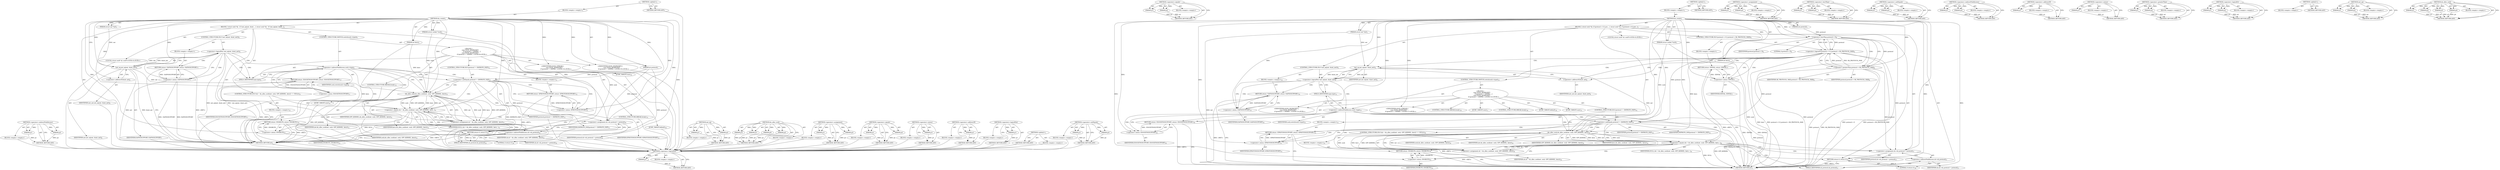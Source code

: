 digraph "dn_alloc_sock" {
vulnerable_109 [label=<(METHOD,&lt;operator&gt;.indirectFieldAccess)>];
vulnerable_110 [label=<(PARAM,p1)>];
vulnerable_111 [label=<(PARAM,p2)>];
vulnerable_112 [label=<(BLOCK,&lt;empty&gt;,&lt;empty&gt;)>];
vulnerable_113 [label=<(METHOD_RETURN,ANY)>];
vulnerable_6 [label=<(METHOD,&lt;global&gt;)<SUB>1</SUB>>];
vulnerable_7 [label=<(BLOCK,&lt;empty&gt;,&lt;empty&gt;)<SUB>1</SUB>>];
vulnerable_8 [label=<(METHOD,dn_create)<SUB>1</SUB>>];
vulnerable_9 [label=<(PARAM,struct net *net)<SUB>1</SUB>>];
vulnerable_10 [label=<(PARAM,struct socket *sock)<SUB>1</SUB>>];
vulnerable_11 [label=<(PARAM,int protocol)<SUB>1</SUB>>];
vulnerable_12 [label=<(PARAM,int kern)<SUB>2</SUB>>];
vulnerable_13 [label=<(BLOCK,{
 	struct sock *sk;
 
 	if (!net_eq(net, &amp;init...,{
 	struct sock *sk;
 
 	if (!net_eq(net, &amp;init...)<SUB>3</SUB>>];
vulnerable_14 [label="<(LOCAL,struct sock* sk: sock*)<SUB>4</SUB>>"];
vulnerable_15 [label=<(CONTROL_STRUCTURE,IF,if (!net_eq(net, &amp;init_net)))<SUB>6</SUB>>];
vulnerable_16 [label=<(&lt;operator&gt;.logicalNot,!net_eq(net, &amp;init_net))<SUB>6</SUB>>];
vulnerable_17 [label=<(net_eq,net_eq(net, &amp;init_net))<SUB>6</SUB>>];
vulnerable_18 [label=<(IDENTIFIER,net,net_eq(net, &amp;init_net))<SUB>6</SUB>>];
vulnerable_19 [label=<(&lt;operator&gt;.addressOf,&amp;init_net)<SUB>6</SUB>>];
vulnerable_20 [label=<(IDENTIFIER,init_net,net_eq(net, &amp;init_net))<SUB>6</SUB>>];
vulnerable_21 [label=<(BLOCK,&lt;empty&gt;,&lt;empty&gt;)<SUB>7</SUB>>];
vulnerable_22 [label=<(RETURN,return -EAFNOSUPPORT;,return -EAFNOSUPPORT;)<SUB>7</SUB>>];
vulnerable_23 [label=<(&lt;operator&gt;.minus,-EAFNOSUPPORT)<SUB>7</SUB>>];
vulnerable_24 [label=<(IDENTIFIER,EAFNOSUPPORT,-EAFNOSUPPORT)<SUB>7</SUB>>];
vulnerable_25 [label=<(CONTROL_STRUCTURE,SWITCH,switch(sock-&gt;type))<SUB>9</SUB>>];
vulnerable_26 [label=<(&lt;operator&gt;.indirectFieldAccess,sock-&gt;type)<SUB>9</SUB>>];
vulnerable_27 [label=<(IDENTIFIER,sock,switch(sock-&gt;type))<SUB>9</SUB>>];
vulnerable_28 [label=<(FIELD_IDENTIFIER,type,type)<SUB>9</SUB>>];
vulnerable_29 [label="<(BLOCK,{
	case SOCK_SEQPACKET:
		if (protocol != DNPRO...,{
	case SOCK_SEQPACKET:
		if (protocol != DNPRO...)<SUB>9</SUB>>"];
vulnerable_30 [label=<(JUMP_TARGET,case)<SUB>10</SUB>>];
vulnerable_31 [label="<(IDENTIFIER,SOCK_SEQPACKET,{
	case SOCK_SEQPACKET:
		if (protocol != DNPRO...)<SUB>10</SUB>>"];
vulnerable_32 [label=<(CONTROL_STRUCTURE,IF,if (protocol != DNPROTO_NSP))<SUB>11</SUB>>];
vulnerable_33 [label=<(&lt;operator&gt;.notEquals,protocol != DNPROTO_NSP)<SUB>11</SUB>>];
vulnerable_34 [label=<(IDENTIFIER,protocol,protocol != DNPROTO_NSP)<SUB>11</SUB>>];
vulnerable_35 [label=<(IDENTIFIER,DNPROTO_NSP,protocol != DNPROTO_NSP)<SUB>11</SUB>>];
vulnerable_36 [label=<(BLOCK,&lt;empty&gt;,&lt;empty&gt;)<SUB>12</SUB>>];
vulnerable_37 [label=<(RETURN,return -EPROTONOSUPPORT;,return -EPROTONOSUPPORT;)<SUB>12</SUB>>];
vulnerable_38 [label=<(&lt;operator&gt;.minus,-EPROTONOSUPPORT)<SUB>12</SUB>>];
vulnerable_39 [label=<(IDENTIFIER,EPROTONOSUPPORT,-EPROTONOSUPPORT)<SUB>12</SUB>>];
vulnerable_40 [label=<(CONTROL_STRUCTURE,BREAK,break;)<SUB>13</SUB>>];
vulnerable_41 [label=<(JUMP_TARGET,case)<SUB>14</SUB>>];
vulnerable_42 [label="<(IDENTIFIER,SOCK_STREAM,{
	case SOCK_SEQPACKET:
		if (protocol != DNPRO...)<SUB>14</SUB>>"];
vulnerable_43 [label=<(CONTROL_STRUCTURE,BREAK,break;)<SUB>15</SUB>>];
vulnerable_44 [label=<(JUMP_TARGET,default)<SUB>16</SUB>>];
vulnerable_45 [label=<(RETURN,return -ESOCKTNOSUPPORT;,return -ESOCKTNOSUPPORT;)<SUB>17</SUB>>];
vulnerable_46 [label=<(&lt;operator&gt;.minus,-ESOCKTNOSUPPORT)<SUB>17</SUB>>];
vulnerable_47 [label=<(IDENTIFIER,ESOCKTNOSUPPORT,-ESOCKTNOSUPPORT)<SUB>17</SUB>>];
vulnerable_48 [label=<(CONTROL_STRUCTURE,IF,if ((sk = dn_alloc_sock(net, sock, GFP_KERNEL, kern)) == NULL))<SUB>21</SUB>>];
vulnerable_49 [label=<(&lt;operator&gt;.equals,(sk = dn_alloc_sock(net, sock, GFP_KERNEL, kern...)<SUB>21</SUB>>];
vulnerable_50 [label=<(&lt;operator&gt;.assignment,sk = dn_alloc_sock(net, sock, GFP_KERNEL, kern))<SUB>21</SUB>>];
vulnerable_51 [label=<(IDENTIFIER,sk,sk = dn_alloc_sock(net, sock, GFP_KERNEL, kern))<SUB>21</SUB>>];
vulnerable_52 [label=<(dn_alloc_sock,dn_alloc_sock(net, sock, GFP_KERNEL, kern))<SUB>21</SUB>>];
vulnerable_53 [label=<(IDENTIFIER,net,dn_alloc_sock(net, sock, GFP_KERNEL, kern))<SUB>21</SUB>>];
vulnerable_54 [label=<(IDENTIFIER,sock,dn_alloc_sock(net, sock, GFP_KERNEL, kern))<SUB>21</SUB>>];
vulnerable_55 [label=<(IDENTIFIER,GFP_KERNEL,dn_alloc_sock(net, sock, GFP_KERNEL, kern))<SUB>21</SUB>>];
vulnerable_56 [label=<(IDENTIFIER,kern,dn_alloc_sock(net, sock, GFP_KERNEL, kern))<SUB>21</SUB>>];
vulnerable_57 [label=<(IDENTIFIER,NULL,(sk = dn_alloc_sock(net, sock, GFP_KERNEL, kern...)<SUB>21</SUB>>];
vulnerable_58 [label=<(BLOCK,&lt;empty&gt;,&lt;empty&gt;)<SUB>22</SUB>>];
vulnerable_59 [label=<(RETURN,return -ENOBUFS;,return -ENOBUFS;)<SUB>22</SUB>>];
vulnerable_60 [label=<(&lt;operator&gt;.minus,-ENOBUFS)<SUB>22</SUB>>];
vulnerable_61 [label=<(IDENTIFIER,ENOBUFS,-ENOBUFS)<SUB>22</SUB>>];
vulnerable_62 [label=<(&lt;operator&gt;.assignment,sk-&gt;sk_protocol = protocol)<SUB>24</SUB>>];
vulnerable_63 [label=<(&lt;operator&gt;.indirectFieldAccess,sk-&gt;sk_protocol)<SUB>24</SUB>>];
vulnerable_64 [label=<(IDENTIFIER,sk,sk-&gt;sk_protocol = protocol)<SUB>24</SUB>>];
vulnerable_65 [label=<(FIELD_IDENTIFIER,sk_protocol,sk_protocol)<SUB>24</SUB>>];
vulnerable_66 [label=<(IDENTIFIER,protocol,sk-&gt;sk_protocol = protocol)<SUB>24</SUB>>];
vulnerable_67 [label=<(RETURN,return 0;,return 0;)<SUB>26</SUB>>];
vulnerable_68 [label=<(LITERAL,0,return 0;)<SUB>26</SUB>>];
vulnerable_69 [label=<(METHOD_RETURN,int)<SUB>1</SUB>>];
vulnerable_71 [label=<(METHOD_RETURN,ANY)<SUB>1</SUB>>];
vulnerable_96 [label=<(METHOD,net_eq)>];
vulnerable_97 [label=<(PARAM,p1)>];
vulnerable_98 [label=<(PARAM,p2)>];
vulnerable_99 [label=<(BLOCK,&lt;empty&gt;,&lt;empty&gt;)>];
vulnerable_100 [label=<(METHOD_RETURN,ANY)>];
vulnerable_129 [label=<(METHOD,dn_alloc_sock)>];
vulnerable_130 [label=<(PARAM,p1)>];
vulnerable_131 [label=<(PARAM,p2)>];
vulnerable_132 [label=<(PARAM,p3)>];
vulnerable_133 [label=<(PARAM,p4)>];
vulnerable_134 [label=<(BLOCK,&lt;empty&gt;,&lt;empty&gt;)>];
vulnerable_135 [label=<(METHOD_RETURN,ANY)>];
vulnerable_124 [label=<(METHOD,&lt;operator&gt;.assignment)>];
vulnerable_125 [label=<(PARAM,p1)>];
vulnerable_126 [label=<(PARAM,p2)>];
vulnerable_127 [label=<(BLOCK,&lt;empty&gt;,&lt;empty&gt;)>];
vulnerable_128 [label=<(METHOD_RETURN,ANY)>];
vulnerable_119 [label=<(METHOD,&lt;operator&gt;.equals)>];
vulnerable_120 [label=<(PARAM,p1)>];
vulnerable_121 [label=<(PARAM,p2)>];
vulnerable_122 [label=<(BLOCK,&lt;empty&gt;,&lt;empty&gt;)>];
vulnerable_123 [label=<(METHOD_RETURN,ANY)>];
vulnerable_105 [label=<(METHOD,&lt;operator&gt;.minus)>];
vulnerable_106 [label=<(PARAM,p1)>];
vulnerable_107 [label=<(BLOCK,&lt;empty&gt;,&lt;empty&gt;)>];
vulnerable_108 [label=<(METHOD_RETURN,ANY)>];
vulnerable_101 [label=<(METHOD,&lt;operator&gt;.addressOf)>];
vulnerable_102 [label=<(PARAM,p1)>];
vulnerable_103 [label=<(BLOCK,&lt;empty&gt;,&lt;empty&gt;)>];
vulnerable_104 [label=<(METHOD_RETURN,ANY)>];
vulnerable_92 [label=<(METHOD,&lt;operator&gt;.logicalNot)>];
vulnerable_93 [label=<(PARAM,p1)>];
vulnerable_94 [label=<(BLOCK,&lt;empty&gt;,&lt;empty&gt;)>];
vulnerable_95 [label=<(METHOD_RETURN,ANY)>];
vulnerable_86 [label=<(METHOD,&lt;global&gt;)<SUB>1</SUB>>];
vulnerable_87 [label=<(BLOCK,&lt;empty&gt;,&lt;empty&gt;)>];
vulnerable_88 [label=<(METHOD_RETURN,ANY)>];
vulnerable_114 [label=<(METHOD,&lt;operator&gt;.notEquals)>];
vulnerable_115 [label=<(PARAM,p1)>];
vulnerable_116 [label=<(PARAM,p2)>];
vulnerable_117 [label=<(BLOCK,&lt;empty&gt;,&lt;empty&gt;)>];
vulnerable_118 [label=<(METHOD_RETURN,ANY)>];
fixed_123 [label=<(METHOD,&lt;operator&gt;.logicalNot)>];
fixed_124 [label=<(PARAM,p1)>];
fixed_125 [label=<(BLOCK,&lt;empty&gt;,&lt;empty&gt;)>];
fixed_126 [label=<(METHOD_RETURN,ANY)>];
fixed_146 [label=<(METHOD,&lt;operator&gt;.equals)>];
fixed_147 [label=<(PARAM,p1)>];
fixed_148 [label=<(PARAM,p2)>];
fixed_149 [label=<(BLOCK,&lt;empty&gt;,&lt;empty&gt;)>];
fixed_150 [label=<(METHOD_RETURN,ANY)>];
fixed_6 [label=<(METHOD,&lt;global&gt;)<SUB>1</SUB>>];
fixed_7 [label=<(BLOCK,&lt;empty&gt;,&lt;empty&gt;)<SUB>1</SUB>>];
fixed_8 [label=<(METHOD,dn_create)<SUB>1</SUB>>];
fixed_9 [label=<(PARAM,struct net *net)<SUB>1</SUB>>];
fixed_10 [label=<(PARAM,struct socket *sock)<SUB>1</SUB>>];
fixed_11 [label=<(PARAM,int protocol)<SUB>1</SUB>>];
fixed_12 [label=<(PARAM,int kern)<SUB>2</SUB>>];
fixed_13 [label=<(BLOCK,{
 	struct sock *sk;
 
	if (protocol &lt; 0 || pro...,{
 	struct sock *sk;
 
	if (protocol &lt; 0 || pro...)<SUB>3</SUB>>];
fixed_14 [label="<(LOCAL,struct sock* sk: sock*)<SUB>4</SUB>>"];
fixed_15 [label=<(CONTROL_STRUCTURE,IF,if (protocol &lt; 0 || protocol &gt; SK_PROTOCOL_MAX))<SUB>6</SUB>>];
fixed_16 [label=<(&lt;operator&gt;.logicalOr,protocol &lt; 0 || protocol &gt; SK_PROTOCOL_MAX)<SUB>6</SUB>>];
fixed_17 [label=<(&lt;operator&gt;.lessThan,protocol &lt; 0)<SUB>6</SUB>>];
fixed_18 [label=<(IDENTIFIER,protocol,protocol &lt; 0)<SUB>6</SUB>>];
fixed_19 [label=<(LITERAL,0,protocol &lt; 0)<SUB>6</SUB>>];
fixed_20 [label=<(&lt;operator&gt;.greaterThan,protocol &gt; SK_PROTOCOL_MAX)<SUB>6</SUB>>];
fixed_21 [label=<(IDENTIFIER,protocol,protocol &gt; SK_PROTOCOL_MAX)<SUB>6</SUB>>];
fixed_22 [label=<(IDENTIFIER,SK_PROTOCOL_MAX,protocol &gt; SK_PROTOCOL_MAX)<SUB>6</SUB>>];
fixed_23 [label=<(BLOCK,&lt;empty&gt;,&lt;empty&gt;)<SUB>7</SUB>>];
fixed_24 [label=<(RETURN,return -EINVAL;,return -EINVAL;)<SUB>7</SUB>>];
fixed_25 [label=<(&lt;operator&gt;.minus,-EINVAL)<SUB>7</SUB>>];
fixed_26 [label=<(IDENTIFIER,EINVAL,-EINVAL)<SUB>7</SUB>>];
fixed_27 [label=<(CONTROL_STRUCTURE,IF,if (!net_eq(net, &amp;init_net)))<SUB>9</SUB>>];
fixed_28 [label=<(&lt;operator&gt;.logicalNot,!net_eq(net, &amp;init_net))<SUB>9</SUB>>];
fixed_29 [label=<(net_eq,net_eq(net, &amp;init_net))<SUB>9</SUB>>];
fixed_30 [label=<(IDENTIFIER,net,net_eq(net, &amp;init_net))<SUB>9</SUB>>];
fixed_31 [label=<(&lt;operator&gt;.addressOf,&amp;init_net)<SUB>9</SUB>>];
fixed_32 [label=<(IDENTIFIER,init_net,net_eq(net, &amp;init_net))<SUB>9</SUB>>];
fixed_33 [label=<(BLOCK,&lt;empty&gt;,&lt;empty&gt;)<SUB>10</SUB>>];
fixed_34 [label=<(RETURN,return -EAFNOSUPPORT;,return -EAFNOSUPPORT;)<SUB>10</SUB>>];
fixed_35 [label=<(&lt;operator&gt;.minus,-EAFNOSUPPORT)<SUB>10</SUB>>];
fixed_36 [label=<(IDENTIFIER,EAFNOSUPPORT,-EAFNOSUPPORT)<SUB>10</SUB>>];
fixed_37 [label=<(CONTROL_STRUCTURE,SWITCH,switch(sock-&gt;type))<SUB>12</SUB>>];
fixed_38 [label=<(&lt;operator&gt;.indirectFieldAccess,sock-&gt;type)<SUB>12</SUB>>];
fixed_39 [label=<(IDENTIFIER,sock,switch(sock-&gt;type))<SUB>12</SUB>>];
fixed_40 [label=<(FIELD_IDENTIFIER,type,type)<SUB>12</SUB>>];
fixed_41 [label="<(BLOCK,{
	case SOCK_SEQPACKET:
		if (protocol != DNPRO...,{
	case SOCK_SEQPACKET:
		if (protocol != DNPRO...)<SUB>12</SUB>>"];
fixed_42 [label=<(JUMP_TARGET,case)<SUB>13</SUB>>];
fixed_43 [label="<(IDENTIFIER,SOCK_SEQPACKET,{
	case SOCK_SEQPACKET:
		if (protocol != DNPRO...)<SUB>13</SUB>>"];
fixed_44 [label=<(CONTROL_STRUCTURE,IF,if (protocol != DNPROTO_NSP))<SUB>14</SUB>>];
fixed_45 [label=<(&lt;operator&gt;.notEquals,protocol != DNPROTO_NSP)<SUB>14</SUB>>];
fixed_46 [label=<(IDENTIFIER,protocol,protocol != DNPROTO_NSP)<SUB>14</SUB>>];
fixed_47 [label=<(IDENTIFIER,DNPROTO_NSP,protocol != DNPROTO_NSP)<SUB>14</SUB>>];
fixed_48 [label=<(BLOCK,&lt;empty&gt;,&lt;empty&gt;)<SUB>15</SUB>>];
fixed_49 [label=<(RETURN,return -EPROTONOSUPPORT;,return -EPROTONOSUPPORT;)<SUB>15</SUB>>];
fixed_50 [label=<(&lt;operator&gt;.minus,-EPROTONOSUPPORT)<SUB>15</SUB>>];
fixed_51 [label=<(IDENTIFIER,EPROTONOSUPPORT,-EPROTONOSUPPORT)<SUB>15</SUB>>];
fixed_52 [label=<(CONTROL_STRUCTURE,BREAK,break;)<SUB>16</SUB>>];
fixed_53 [label=<(JUMP_TARGET,case)<SUB>17</SUB>>];
fixed_54 [label="<(IDENTIFIER,SOCK_STREAM,{
	case SOCK_SEQPACKET:
		if (protocol != DNPRO...)<SUB>17</SUB>>"];
fixed_55 [label=<(CONTROL_STRUCTURE,BREAK,break;)<SUB>18</SUB>>];
fixed_56 [label=<(JUMP_TARGET,default)<SUB>19</SUB>>];
fixed_57 [label=<(RETURN,return -ESOCKTNOSUPPORT;,return -ESOCKTNOSUPPORT;)<SUB>20</SUB>>];
fixed_58 [label=<(&lt;operator&gt;.minus,-ESOCKTNOSUPPORT)<SUB>20</SUB>>];
fixed_59 [label=<(IDENTIFIER,ESOCKTNOSUPPORT,-ESOCKTNOSUPPORT)<SUB>20</SUB>>];
fixed_60 [label=<(CONTROL_STRUCTURE,IF,if ((sk = dn_alloc_sock(net, sock, GFP_KERNEL, kern)) == NULL))<SUB>24</SUB>>];
fixed_61 [label=<(&lt;operator&gt;.equals,(sk = dn_alloc_sock(net, sock, GFP_KERNEL, kern...)<SUB>24</SUB>>];
fixed_62 [label=<(&lt;operator&gt;.assignment,sk = dn_alloc_sock(net, sock, GFP_KERNEL, kern))<SUB>24</SUB>>];
fixed_63 [label=<(IDENTIFIER,sk,sk = dn_alloc_sock(net, sock, GFP_KERNEL, kern))<SUB>24</SUB>>];
fixed_64 [label=<(dn_alloc_sock,dn_alloc_sock(net, sock, GFP_KERNEL, kern))<SUB>24</SUB>>];
fixed_65 [label=<(IDENTIFIER,net,dn_alloc_sock(net, sock, GFP_KERNEL, kern))<SUB>24</SUB>>];
fixed_66 [label=<(IDENTIFIER,sock,dn_alloc_sock(net, sock, GFP_KERNEL, kern))<SUB>24</SUB>>];
fixed_67 [label=<(IDENTIFIER,GFP_KERNEL,dn_alloc_sock(net, sock, GFP_KERNEL, kern))<SUB>24</SUB>>];
fixed_68 [label=<(IDENTIFIER,kern,dn_alloc_sock(net, sock, GFP_KERNEL, kern))<SUB>24</SUB>>];
fixed_69 [label=<(IDENTIFIER,NULL,(sk = dn_alloc_sock(net, sock, GFP_KERNEL, kern...)<SUB>24</SUB>>];
fixed_70 [label=<(BLOCK,&lt;empty&gt;,&lt;empty&gt;)<SUB>25</SUB>>];
fixed_71 [label=<(RETURN,return -ENOBUFS;,return -ENOBUFS;)<SUB>25</SUB>>];
fixed_72 [label=<(&lt;operator&gt;.minus,-ENOBUFS)<SUB>25</SUB>>];
fixed_73 [label=<(IDENTIFIER,ENOBUFS,-ENOBUFS)<SUB>25</SUB>>];
fixed_74 [label=<(&lt;operator&gt;.assignment,sk-&gt;sk_protocol = protocol)<SUB>27</SUB>>];
fixed_75 [label=<(&lt;operator&gt;.indirectFieldAccess,sk-&gt;sk_protocol)<SUB>27</SUB>>];
fixed_76 [label=<(IDENTIFIER,sk,sk-&gt;sk_protocol = protocol)<SUB>27</SUB>>];
fixed_77 [label=<(FIELD_IDENTIFIER,sk_protocol,sk_protocol)<SUB>27</SUB>>];
fixed_78 [label=<(IDENTIFIER,protocol,sk-&gt;sk_protocol = protocol)<SUB>27</SUB>>];
fixed_79 [label=<(RETURN,return 0;,return 0;)<SUB>29</SUB>>];
fixed_80 [label=<(LITERAL,0,return 0;)<SUB>29</SUB>>];
fixed_81 [label=<(METHOD_RETURN,int)<SUB>1</SUB>>];
fixed_83 [label=<(METHOD_RETURN,ANY)<SUB>1</SUB>>];
fixed_151 [label=<(METHOD,&lt;operator&gt;.assignment)>];
fixed_152 [label=<(PARAM,p1)>];
fixed_153 [label=<(PARAM,p2)>];
fixed_154 [label=<(BLOCK,&lt;empty&gt;,&lt;empty&gt;)>];
fixed_155 [label=<(METHOD_RETURN,ANY)>];
fixed_109 [label=<(METHOD,&lt;operator&gt;.lessThan)>];
fixed_110 [label=<(PARAM,p1)>];
fixed_111 [label=<(PARAM,p2)>];
fixed_112 [label=<(BLOCK,&lt;empty&gt;,&lt;empty&gt;)>];
fixed_113 [label=<(METHOD_RETURN,ANY)>];
fixed_141 [label=<(METHOD,&lt;operator&gt;.notEquals)>];
fixed_142 [label=<(PARAM,p1)>];
fixed_143 [label=<(PARAM,p2)>];
fixed_144 [label=<(BLOCK,&lt;empty&gt;,&lt;empty&gt;)>];
fixed_145 [label=<(METHOD_RETURN,ANY)>];
fixed_136 [label=<(METHOD,&lt;operator&gt;.indirectFieldAccess)>];
fixed_137 [label=<(PARAM,p1)>];
fixed_138 [label=<(PARAM,p2)>];
fixed_139 [label=<(BLOCK,&lt;empty&gt;,&lt;empty&gt;)>];
fixed_140 [label=<(METHOD_RETURN,ANY)>];
fixed_132 [label=<(METHOD,&lt;operator&gt;.addressOf)>];
fixed_133 [label=<(PARAM,p1)>];
fixed_134 [label=<(BLOCK,&lt;empty&gt;,&lt;empty&gt;)>];
fixed_135 [label=<(METHOD_RETURN,ANY)>];
fixed_119 [label=<(METHOD,&lt;operator&gt;.minus)>];
fixed_120 [label=<(PARAM,p1)>];
fixed_121 [label=<(BLOCK,&lt;empty&gt;,&lt;empty&gt;)>];
fixed_122 [label=<(METHOD_RETURN,ANY)>];
fixed_114 [label=<(METHOD,&lt;operator&gt;.greaterThan)>];
fixed_115 [label=<(PARAM,p1)>];
fixed_116 [label=<(PARAM,p2)>];
fixed_117 [label=<(BLOCK,&lt;empty&gt;,&lt;empty&gt;)>];
fixed_118 [label=<(METHOD_RETURN,ANY)>];
fixed_104 [label=<(METHOD,&lt;operator&gt;.logicalOr)>];
fixed_105 [label=<(PARAM,p1)>];
fixed_106 [label=<(PARAM,p2)>];
fixed_107 [label=<(BLOCK,&lt;empty&gt;,&lt;empty&gt;)>];
fixed_108 [label=<(METHOD_RETURN,ANY)>];
fixed_98 [label=<(METHOD,&lt;global&gt;)<SUB>1</SUB>>];
fixed_99 [label=<(BLOCK,&lt;empty&gt;,&lt;empty&gt;)>];
fixed_100 [label=<(METHOD_RETURN,ANY)>];
fixed_127 [label=<(METHOD,net_eq)>];
fixed_128 [label=<(PARAM,p1)>];
fixed_129 [label=<(PARAM,p2)>];
fixed_130 [label=<(BLOCK,&lt;empty&gt;,&lt;empty&gt;)>];
fixed_131 [label=<(METHOD_RETURN,ANY)>];
fixed_156 [label=<(METHOD,dn_alloc_sock)>];
fixed_157 [label=<(PARAM,p1)>];
fixed_158 [label=<(PARAM,p2)>];
fixed_159 [label=<(PARAM,p3)>];
fixed_160 [label=<(PARAM,p4)>];
fixed_161 [label=<(BLOCK,&lt;empty&gt;,&lt;empty&gt;)>];
fixed_162 [label=<(METHOD_RETURN,ANY)>];
vulnerable_109 -> vulnerable_110  [key=0, label="AST: "];
vulnerable_109 -> vulnerable_110  [key=1, label="DDG: "];
vulnerable_109 -> vulnerable_112  [key=0, label="AST: "];
vulnerable_109 -> vulnerable_111  [key=0, label="AST: "];
vulnerable_109 -> vulnerable_111  [key=1, label="DDG: "];
vulnerable_109 -> vulnerable_113  [key=0, label="AST: "];
vulnerable_109 -> vulnerable_113  [key=1, label="CFG: "];
vulnerable_110 -> vulnerable_113  [key=0, label="DDG: p1"];
vulnerable_111 -> vulnerable_113  [key=0, label="DDG: p2"];
vulnerable_112 -> fixed_123  [key=0];
vulnerable_113 -> fixed_123  [key=0];
vulnerable_6 -> vulnerable_7  [key=0, label="AST: "];
vulnerable_6 -> vulnerable_71  [key=0, label="AST: "];
vulnerable_6 -> vulnerable_71  [key=1, label="CFG: "];
vulnerable_7 -> vulnerable_8  [key=0, label="AST: "];
vulnerable_8 -> vulnerable_9  [key=0, label="AST: "];
vulnerable_8 -> vulnerable_9  [key=1, label="DDG: "];
vulnerable_8 -> vulnerable_10  [key=0, label="AST: "];
vulnerable_8 -> vulnerable_10  [key=1, label="DDG: "];
vulnerable_8 -> vulnerable_11  [key=0, label="AST: "];
vulnerable_8 -> vulnerable_11  [key=1, label="DDG: "];
vulnerable_8 -> vulnerable_12  [key=0, label="AST: "];
vulnerable_8 -> vulnerable_12  [key=1, label="DDG: "];
vulnerable_8 -> vulnerable_13  [key=0, label="AST: "];
vulnerable_8 -> vulnerable_69  [key=0, label="AST: "];
vulnerable_8 -> vulnerable_19  [key=0, label="CFG: "];
vulnerable_8 -> vulnerable_62  [key=0, label="DDG: "];
vulnerable_8 -> vulnerable_67  [key=0, label="DDG: "];
vulnerable_8 -> vulnerable_68  [key=0, label="DDG: "];
vulnerable_8 -> vulnerable_31  [key=0, label="DDG: "];
vulnerable_8 -> vulnerable_42  [key=0, label="DDG: "];
vulnerable_8 -> vulnerable_49  [key=0, label="DDG: "];
vulnerable_8 -> vulnerable_17  [key=0, label="DDG: "];
vulnerable_8 -> vulnerable_23  [key=0, label="DDG: "];
vulnerable_8 -> vulnerable_33  [key=0, label="DDG: "];
vulnerable_8 -> vulnerable_46  [key=0, label="DDG: "];
vulnerable_8 -> vulnerable_52  [key=0, label="DDG: "];
vulnerable_8 -> vulnerable_60  [key=0, label="DDG: "];
vulnerable_8 -> vulnerable_38  [key=0, label="DDG: "];
vulnerable_9 -> vulnerable_17  [key=0, label="DDG: net"];
vulnerable_10 -> vulnerable_69  [key=0, label="DDG: sock"];
vulnerable_10 -> vulnerable_52  [key=0, label="DDG: sock"];
vulnerable_11 -> vulnerable_69  [key=0, label="DDG: protocol"];
vulnerable_11 -> vulnerable_62  [key=0, label="DDG: protocol"];
vulnerable_11 -> vulnerable_33  [key=0, label="DDG: protocol"];
vulnerable_12 -> vulnerable_69  [key=0, label="DDG: kern"];
vulnerable_12 -> vulnerable_52  [key=0, label="DDG: kern"];
vulnerable_13 -> vulnerable_14  [key=0, label="AST: "];
vulnerable_13 -> vulnerable_15  [key=0, label="AST: "];
vulnerable_13 -> vulnerable_25  [key=0, label="AST: "];
vulnerable_13 -> vulnerable_48  [key=0, label="AST: "];
vulnerable_13 -> vulnerable_62  [key=0, label="AST: "];
vulnerable_13 -> vulnerable_67  [key=0, label="AST: "];
vulnerable_14 -> fixed_123  [key=0];
vulnerable_15 -> vulnerable_16  [key=0, label="AST: "];
vulnerable_15 -> vulnerable_21  [key=0, label="AST: "];
vulnerable_16 -> vulnerable_17  [key=0, label="AST: "];
vulnerable_16 -> vulnerable_23  [key=0, label="CFG: "];
vulnerable_16 -> vulnerable_23  [key=1, label="CDG: "];
vulnerable_16 -> vulnerable_28  [key=0, label="CFG: "];
vulnerable_16 -> vulnerable_28  [key=1, label="CDG: "];
vulnerable_16 -> vulnerable_69  [key=0, label="DDG: net_eq(net, &amp;init_net)"];
vulnerable_16 -> vulnerable_69  [key=1, label="DDG: !net_eq(net, &amp;init_net)"];
vulnerable_16 -> vulnerable_26  [key=0, label="CDG: "];
vulnerable_16 -> vulnerable_22  [key=0, label="CDG: "];
vulnerable_17 -> vulnerable_18  [key=0, label="AST: "];
vulnerable_17 -> vulnerable_19  [key=0, label="AST: "];
vulnerable_17 -> vulnerable_16  [key=0, label="CFG: "];
vulnerable_17 -> vulnerable_16  [key=1, label="DDG: net"];
vulnerable_17 -> vulnerable_16  [key=2, label="DDG: &amp;init_net"];
vulnerable_17 -> vulnerable_69  [key=0, label="DDG: net"];
vulnerable_17 -> vulnerable_69  [key=1, label="DDG: &amp;init_net"];
vulnerable_17 -> vulnerable_52  [key=0, label="DDG: net"];
vulnerable_18 -> fixed_123  [key=0];
vulnerable_19 -> vulnerable_20  [key=0, label="AST: "];
vulnerable_19 -> vulnerable_17  [key=0, label="CFG: "];
vulnerable_20 -> fixed_123  [key=0];
vulnerable_21 -> vulnerable_22  [key=0, label="AST: "];
vulnerable_22 -> vulnerable_23  [key=0, label="AST: "];
vulnerable_22 -> vulnerable_69  [key=0, label="CFG: "];
vulnerable_22 -> vulnerable_69  [key=1, label="DDG: &lt;RET&gt;"];
vulnerable_23 -> vulnerable_24  [key=0, label="AST: "];
vulnerable_23 -> vulnerable_22  [key=0, label="CFG: "];
vulnerable_23 -> vulnerable_22  [key=1, label="DDG: -EAFNOSUPPORT"];
vulnerable_23 -> vulnerable_69  [key=0, label="DDG: EAFNOSUPPORT"];
vulnerable_23 -> vulnerable_69  [key=1, label="DDG: -EAFNOSUPPORT"];
vulnerable_24 -> fixed_123  [key=0];
vulnerable_25 -> vulnerable_26  [key=0, label="AST: "];
vulnerable_25 -> vulnerable_29  [key=0, label="AST: "];
vulnerable_26 -> vulnerable_27  [key=0, label="AST: "];
vulnerable_26 -> vulnerable_28  [key=0, label="AST: "];
vulnerable_26 -> vulnerable_33  [key=0, label="CFG: "];
vulnerable_26 -> vulnerable_33  [key=1, label="CDG: "];
vulnerable_26 -> vulnerable_52  [key=0, label="CFG: "];
vulnerable_26 -> vulnerable_52  [key=1, label="CDG: "];
vulnerable_26 -> vulnerable_46  [key=0, label="CFG: "];
vulnerable_26 -> vulnerable_46  [key=1, label="CDG: "];
vulnerable_26 -> vulnerable_49  [key=0, label="CDG: "];
vulnerable_26 -> vulnerable_45  [key=0, label="CDG: "];
vulnerable_26 -> vulnerable_50  [key=0, label="CDG: "];
vulnerable_27 -> fixed_123  [key=0];
vulnerable_28 -> vulnerable_26  [key=0, label="CFG: "];
vulnerable_29 -> vulnerable_30  [key=0, label="AST: "];
vulnerable_29 -> vulnerable_31  [key=0, label="AST: "];
vulnerable_29 -> vulnerable_32  [key=0, label="AST: "];
vulnerable_29 -> vulnerable_40  [key=0, label="AST: "];
vulnerable_29 -> vulnerable_41  [key=0, label="AST: "];
vulnerable_29 -> vulnerable_42  [key=0, label="AST: "];
vulnerable_29 -> vulnerable_43  [key=0, label="AST: "];
vulnerable_29 -> vulnerable_44  [key=0, label="AST: "];
vulnerable_29 -> vulnerable_45  [key=0, label="AST: "];
vulnerable_30 -> fixed_123  [key=0];
vulnerable_31 -> fixed_123  [key=0];
vulnerable_32 -> vulnerable_33  [key=0, label="AST: "];
vulnerable_32 -> vulnerable_36  [key=0, label="AST: "];
vulnerable_33 -> vulnerable_34  [key=0, label="AST: "];
vulnerable_33 -> vulnerable_35  [key=0, label="AST: "];
vulnerable_33 -> vulnerable_38  [key=0, label="CFG: "];
vulnerable_33 -> vulnerable_38  [key=1, label="CDG: "];
vulnerable_33 -> vulnerable_52  [key=0, label="CFG: "];
vulnerable_33 -> vulnerable_52  [key=1, label="CDG: "];
vulnerable_33 -> vulnerable_69  [key=0, label="DDG: DNPROTO_NSP"];
vulnerable_33 -> vulnerable_62  [key=0, label="DDG: protocol"];
vulnerable_33 -> vulnerable_49  [key=0, label="CDG: "];
vulnerable_33 -> vulnerable_37  [key=0, label="CDG: "];
vulnerable_33 -> vulnerable_50  [key=0, label="CDG: "];
vulnerable_34 -> fixed_123  [key=0];
vulnerable_35 -> fixed_123  [key=0];
vulnerable_36 -> vulnerable_37  [key=0, label="AST: "];
vulnerable_37 -> vulnerable_38  [key=0, label="AST: "];
vulnerable_37 -> vulnerable_69  [key=0, label="CFG: "];
vulnerable_37 -> vulnerable_69  [key=1, label="DDG: &lt;RET&gt;"];
vulnerable_38 -> vulnerable_39  [key=0, label="AST: "];
vulnerable_38 -> vulnerable_37  [key=0, label="CFG: "];
vulnerable_38 -> vulnerable_37  [key=1, label="DDG: -EPROTONOSUPPORT"];
vulnerable_39 -> fixed_123  [key=0];
vulnerable_40 -> fixed_123  [key=0];
vulnerable_41 -> fixed_123  [key=0];
vulnerable_42 -> fixed_123  [key=0];
vulnerable_43 -> fixed_123  [key=0];
vulnerable_44 -> fixed_123  [key=0];
vulnerable_45 -> vulnerable_46  [key=0, label="AST: "];
vulnerable_45 -> vulnerable_69  [key=0, label="CFG: "];
vulnerable_45 -> vulnerable_69  [key=1, label="DDG: &lt;RET&gt;"];
vulnerable_46 -> vulnerable_47  [key=0, label="AST: "];
vulnerable_46 -> vulnerable_45  [key=0, label="CFG: "];
vulnerable_46 -> vulnerable_45  [key=1, label="DDG: -ESOCKTNOSUPPORT"];
vulnerable_47 -> fixed_123  [key=0];
vulnerable_48 -> vulnerable_49  [key=0, label="AST: "];
vulnerable_48 -> vulnerable_58  [key=0, label="AST: "];
vulnerable_49 -> vulnerable_50  [key=0, label="AST: "];
vulnerable_49 -> vulnerable_57  [key=0, label="AST: "];
vulnerable_49 -> vulnerable_60  [key=0, label="CFG: "];
vulnerable_49 -> vulnerable_60  [key=1, label="CDG: "];
vulnerable_49 -> vulnerable_65  [key=0, label="CFG: "];
vulnerable_49 -> vulnerable_65  [key=1, label="CDG: "];
vulnerable_49 -> vulnerable_69  [key=0, label="DDG: NULL"];
vulnerable_49 -> vulnerable_67  [key=0, label="CDG: "];
vulnerable_49 -> vulnerable_63  [key=0, label="CDG: "];
vulnerable_49 -> vulnerable_59  [key=0, label="CDG: "];
vulnerable_49 -> vulnerable_62  [key=0, label="CDG: "];
vulnerable_50 -> vulnerable_51  [key=0, label="AST: "];
vulnerable_50 -> vulnerable_52  [key=0, label="AST: "];
vulnerable_50 -> vulnerable_49  [key=0, label="CFG: "];
vulnerable_50 -> vulnerable_49  [key=1, label="DDG: sk"];
vulnerable_51 -> fixed_123  [key=0];
vulnerable_52 -> vulnerable_53  [key=0, label="AST: "];
vulnerable_52 -> vulnerable_54  [key=0, label="AST: "];
vulnerable_52 -> vulnerable_55  [key=0, label="AST: "];
vulnerable_52 -> vulnerable_56  [key=0, label="AST: "];
vulnerable_52 -> vulnerable_50  [key=0, label="CFG: "];
vulnerable_52 -> vulnerable_50  [key=1, label="DDG: net"];
vulnerable_52 -> vulnerable_50  [key=2, label="DDG: sock"];
vulnerable_52 -> vulnerable_50  [key=3, label="DDG: GFP_KERNEL"];
vulnerable_52 -> vulnerable_50  [key=4, label="DDG: kern"];
vulnerable_52 -> vulnerable_69  [key=0, label="DDG: GFP_KERNEL"];
vulnerable_52 -> vulnerable_49  [key=0, label="DDG: net"];
vulnerable_52 -> vulnerable_49  [key=1, label="DDG: sock"];
vulnerable_52 -> vulnerable_49  [key=2, label="DDG: GFP_KERNEL"];
vulnerable_52 -> vulnerable_49  [key=3, label="DDG: kern"];
vulnerable_53 -> fixed_123  [key=0];
vulnerable_54 -> fixed_123  [key=0];
vulnerable_55 -> fixed_123  [key=0];
vulnerable_56 -> fixed_123  [key=0];
vulnerable_57 -> fixed_123  [key=0];
vulnerable_58 -> vulnerable_59  [key=0, label="AST: "];
vulnerable_59 -> vulnerable_60  [key=0, label="AST: "];
vulnerable_59 -> vulnerable_69  [key=0, label="CFG: "];
vulnerable_59 -> vulnerable_69  [key=1, label="DDG: &lt;RET&gt;"];
vulnerable_60 -> vulnerable_61  [key=0, label="AST: "];
vulnerable_60 -> vulnerable_59  [key=0, label="CFG: "];
vulnerable_60 -> vulnerable_59  [key=1, label="DDG: -ENOBUFS"];
vulnerable_61 -> fixed_123  [key=0];
vulnerable_62 -> vulnerable_63  [key=0, label="AST: "];
vulnerable_62 -> vulnerable_66  [key=0, label="AST: "];
vulnerable_62 -> vulnerable_67  [key=0, label="CFG: "];
vulnerable_63 -> vulnerable_64  [key=0, label="AST: "];
vulnerable_63 -> vulnerable_65  [key=0, label="AST: "];
vulnerable_63 -> vulnerable_62  [key=0, label="CFG: "];
vulnerable_64 -> fixed_123  [key=0];
vulnerable_65 -> vulnerable_63  [key=0, label="CFG: "];
vulnerable_66 -> fixed_123  [key=0];
vulnerable_67 -> vulnerable_68  [key=0, label="AST: "];
vulnerable_67 -> vulnerable_69  [key=0, label="CFG: "];
vulnerable_67 -> vulnerable_69  [key=1, label="DDG: &lt;RET&gt;"];
vulnerable_68 -> vulnerable_67  [key=0, label="DDG: 0"];
vulnerable_69 -> fixed_123  [key=0];
vulnerable_71 -> fixed_123  [key=0];
vulnerable_96 -> vulnerable_97  [key=0, label="AST: "];
vulnerable_96 -> vulnerable_97  [key=1, label="DDG: "];
vulnerable_96 -> vulnerable_99  [key=0, label="AST: "];
vulnerable_96 -> vulnerable_98  [key=0, label="AST: "];
vulnerable_96 -> vulnerable_98  [key=1, label="DDG: "];
vulnerable_96 -> vulnerable_100  [key=0, label="AST: "];
vulnerable_96 -> vulnerable_100  [key=1, label="CFG: "];
vulnerable_97 -> vulnerable_100  [key=0, label="DDG: p1"];
vulnerable_98 -> vulnerable_100  [key=0, label="DDG: p2"];
vulnerable_99 -> fixed_123  [key=0];
vulnerable_100 -> fixed_123  [key=0];
vulnerable_129 -> vulnerable_130  [key=0, label="AST: "];
vulnerable_129 -> vulnerable_130  [key=1, label="DDG: "];
vulnerable_129 -> vulnerable_134  [key=0, label="AST: "];
vulnerable_129 -> vulnerable_131  [key=0, label="AST: "];
vulnerable_129 -> vulnerable_131  [key=1, label="DDG: "];
vulnerable_129 -> vulnerable_135  [key=0, label="AST: "];
vulnerable_129 -> vulnerable_135  [key=1, label="CFG: "];
vulnerable_129 -> vulnerable_132  [key=0, label="AST: "];
vulnerable_129 -> vulnerable_132  [key=1, label="DDG: "];
vulnerable_129 -> vulnerable_133  [key=0, label="AST: "];
vulnerable_129 -> vulnerable_133  [key=1, label="DDG: "];
vulnerable_130 -> vulnerable_135  [key=0, label="DDG: p1"];
vulnerable_131 -> vulnerable_135  [key=0, label="DDG: p2"];
vulnerable_132 -> vulnerable_135  [key=0, label="DDG: p3"];
vulnerable_133 -> vulnerable_135  [key=0, label="DDG: p4"];
vulnerable_134 -> fixed_123  [key=0];
vulnerable_135 -> fixed_123  [key=0];
vulnerable_124 -> vulnerable_125  [key=0, label="AST: "];
vulnerable_124 -> vulnerable_125  [key=1, label="DDG: "];
vulnerable_124 -> vulnerable_127  [key=0, label="AST: "];
vulnerable_124 -> vulnerable_126  [key=0, label="AST: "];
vulnerable_124 -> vulnerable_126  [key=1, label="DDG: "];
vulnerable_124 -> vulnerable_128  [key=0, label="AST: "];
vulnerable_124 -> vulnerable_128  [key=1, label="CFG: "];
vulnerable_125 -> vulnerable_128  [key=0, label="DDG: p1"];
vulnerable_126 -> vulnerable_128  [key=0, label="DDG: p2"];
vulnerable_127 -> fixed_123  [key=0];
vulnerable_128 -> fixed_123  [key=0];
vulnerable_119 -> vulnerable_120  [key=0, label="AST: "];
vulnerable_119 -> vulnerable_120  [key=1, label="DDG: "];
vulnerable_119 -> vulnerable_122  [key=0, label="AST: "];
vulnerable_119 -> vulnerable_121  [key=0, label="AST: "];
vulnerable_119 -> vulnerable_121  [key=1, label="DDG: "];
vulnerable_119 -> vulnerable_123  [key=0, label="AST: "];
vulnerable_119 -> vulnerable_123  [key=1, label="CFG: "];
vulnerable_120 -> vulnerable_123  [key=0, label="DDG: p1"];
vulnerable_121 -> vulnerable_123  [key=0, label="DDG: p2"];
vulnerable_122 -> fixed_123  [key=0];
vulnerable_123 -> fixed_123  [key=0];
vulnerable_105 -> vulnerable_106  [key=0, label="AST: "];
vulnerable_105 -> vulnerable_106  [key=1, label="DDG: "];
vulnerable_105 -> vulnerable_107  [key=0, label="AST: "];
vulnerable_105 -> vulnerable_108  [key=0, label="AST: "];
vulnerable_105 -> vulnerable_108  [key=1, label="CFG: "];
vulnerable_106 -> vulnerable_108  [key=0, label="DDG: p1"];
vulnerable_107 -> fixed_123  [key=0];
vulnerable_108 -> fixed_123  [key=0];
vulnerable_101 -> vulnerable_102  [key=0, label="AST: "];
vulnerable_101 -> vulnerable_102  [key=1, label="DDG: "];
vulnerable_101 -> vulnerable_103  [key=0, label="AST: "];
vulnerable_101 -> vulnerable_104  [key=0, label="AST: "];
vulnerable_101 -> vulnerable_104  [key=1, label="CFG: "];
vulnerable_102 -> vulnerable_104  [key=0, label="DDG: p1"];
vulnerable_103 -> fixed_123  [key=0];
vulnerable_104 -> fixed_123  [key=0];
vulnerable_92 -> vulnerable_93  [key=0, label="AST: "];
vulnerable_92 -> vulnerable_93  [key=1, label="DDG: "];
vulnerable_92 -> vulnerable_94  [key=0, label="AST: "];
vulnerable_92 -> vulnerable_95  [key=0, label="AST: "];
vulnerable_92 -> vulnerable_95  [key=1, label="CFG: "];
vulnerable_93 -> vulnerable_95  [key=0, label="DDG: p1"];
vulnerable_94 -> fixed_123  [key=0];
vulnerable_95 -> fixed_123  [key=0];
vulnerable_86 -> vulnerable_87  [key=0, label="AST: "];
vulnerable_86 -> vulnerable_88  [key=0, label="AST: "];
vulnerable_86 -> vulnerable_88  [key=1, label="CFG: "];
vulnerable_87 -> fixed_123  [key=0];
vulnerable_88 -> fixed_123  [key=0];
vulnerable_114 -> vulnerable_115  [key=0, label="AST: "];
vulnerable_114 -> vulnerable_115  [key=1, label="DDG: "];
vulnerable_114 -> vulnerable_117  [key=0, label="AST: "];
vulnerable_114 -> vulnerable_116  [key=0, label="AST: "];
vulnerable_114 -> vulnerable_116  [key=1, label="DDG: "];
vulnerable_114 -> vulnerable_118  [key=0, label="AST: "];
vulnerable_114 -> vulnerable_118  [key=1, label="CFG: "];
vulnerable_115 -> vulnerable_118  [key=0, label="DDG: p1"];
vulnerable_116 -> vulnerable_118  [key=0, label="DDG: p2"];
vulnerable_117 -> fixed_123  [key=0];
vulnerable_118 -> fixed_123  [key=0];
fixed_123 -> fixed_124  [key=0, label="AST: "];
fixed_123 -> fixed_124  [key=1, label="DDG: "];
fixed_123 -> fixed_125  [key=0, label="AST: "];
fixed_123 -> fixed_126  [key=0, label="AST: "];
fixed_123 -> fixed_126  [key=1, label="CFG: "];
fixed_124 -> fixed_126  [key=0, label="DDG: p1"];
fixed_146 -> fixed_147  [key=0, label="AST: "];
fixed_146 -> fixed_147  [key=1, label="DDG: "];
fixed_146 -> fixed_149  [key=0, label="AST: "];
fixed_146 -> fixed_148  [key=0, label="AST: "];
fixed_146 -> fixed_148  [key=1, label="DDG: "];
fixed_146 -> fixed_150  [key=0, label="AST: "];
fixed_146 -> fixed_150  [key=1, label="CFG: "];
fixed_147 -> fixed_150  [key=0, label="DDG: p1"];
fixed_148 -> fixed_150  [key=0, label="DDG: p2"];
fixed_6 -> fixed_7  [key=0, label="AST: "];
fixed_6 -> fixed_83  [key=0, label="AST: "];
fixed_6 -> fixed_83  [key=1, label="CFG: "];
fixed_7 -> fixed_8  [key=0, label="AST: "];
fixed_8 -> fixed_9  [key=0, label="AST: "];
fixed_8 -> fixed_9  [key=1, label="DDG: "];
fixed_8 -> fixed_10  [key=0, label="AST: "];
fixed_8 -> fixed_10  [key=1, label="DDG: "];
fixed_8 -> fixed_11  [key=0, label="AST: "];
fixed_8 -> fixed_11  [key=1, label="DDG: "];
fixed_8 -> fixed_12  [key=0, label="AST: "];
fixed_8 -> fixed_12  [key=1, label="DDG: "];
fixed_8 -> fixed_13  [key=0, label="AST: "];
fixed_8 -> fixed_81  [key=0, label="AST: "];
fixed_8 -> fixed_17  [key=0, label="CFG: "];
fixed_8 -> fixed_17  [key=1, label="DDG: "];
fixed_8 -> fixed_74  [key=0, label="DDG: "];
fixed_8 -> fixed_79  [key=0, label="DDG: "];
fixed_8 -> fixed_80  [key=0, label="DDG: "];
fixed_8 -> fixed_43  [key=0, label="DDG: "];
fixed_8 -> fixed_54  [key=0, label="DDG: "];
fixed_8 -> fixed_61  [key=0, label="DDG: "];
fixed_8 -> fixed_20  [key=0, label="DDG: "];
fixed_8 -> fixed_29  [key=0, label="DDG: "];
fixed_8 -> fixed_25  [key=0, label="DDG: "];
fixed_8 -> fixed_35  [key=0, label="DDG: "];
fixed_8 -> fixed_45  [key=0, label="DDG: "];
fixed_8 -> fixed_58  [key=0, label="DDG: "];
fixed_8 -> fixed_64  [key=0, label="DDG: "];
fixed_8 -> fixed_72  [key=0, label="DDG: "];
fixed_8 -> fixed_50  [key=0, label="DDG: "];
fixed_9 -> fixed_81  [key=0, label="DDG: net"];
fixed_9 -> fixed_29  [key=0, label="DDG: net"];
fixed_10 -> fixed_81  [key=0, label="DDG: sock"];
fixed_10 -> fixed_64  [key=0, label="DDG: sock"];
fixed_11 -> fixed_17  [key=0, label="DDG: protocol"];
fixed_12 -> fixed_81  [key=0, label="DDG: kern"];
fixed_12 -> fixed_64  [key=0, label="DDG: kern"];
fixed_13 -> fixed_14  [key=0, label="AST: "];
fixed_13 -> fixed_15  [key=0, label="AST: "];
fixed_13 -> fixed_27  [key=0, label="AST: "];
fixed_13 -> fixed_37  [key=0, label="AST: "];
fixed_13 -> fixed_60  [key=0, label="AST: "];
fixed_13 -> fixed_74  [key=0, label="AST: "];
fixed_13 -> fixed_79  [key=0, label="AST: "];
fixed_15 -> fixed_16  [key=0, label="AST: "];
fixed_15 -> fixed_23  [key=0, label="AST: "];
fixed_16 -> fixed_17  [key=0, label="AST: "];
fixed_16 -> fixed_20  [key=0, label="AST: "];
fixed_16 -> fixed_25  [key=0, label="CFG: "];
fixed_16 -> fixed_25  [key=1, label="CDG: "];
fixed_16 -> fixed_31  [key=0, label="CFG: "];
fixed_16 -> fixed_31  [key=1, label="CDG: "];
fixed_16 -> fixed_81  [key=0, label="DDG: protocol &lt; 0"];
fixed_16 -> fixed_81  [key=1, label="DDG: protocol &gt; SK_PROTOCOL_MAX"];
fixed_16 -> fixed_81  [key=2, label="DDG: protocol &lt; 0 || protocol &gt; SK_PROTOCOL_MAX"];
fixed_16 -> fixed_28  [key=0, label="CDG: "];
fixed_16 -> fixed_29  [key=0, label="CDG: "];
fixed_16 -> fixed_24  [key=0, label="CDG: "];
fixed_17 -> fixed_18  [key=0, label="AST: "];
fixed_17 -> fixed_19  [key=0, label="AST: "];
fixed_17 -> fixed_16  [key=0, label="CFG: "];
fixed_17 -> fixed_16  [key=1, label="DDG: protocol"];
fixed_17 -> fixed_16  [key=2, label="DDG: 0"];
fixed_17 -> fixed_20  [key=0, label="CFG: "];
fixed_17 -> fixed_20  [key=1, label="DDG: protocol"];
fixed_17 -> fixed_20  [key=2, label="CDG: "];
fixed_17 -> fixed_81  [key=0, label="DDG: protocol"];
fixed_17 -> fixed_74  [key=0, label="DDG: protocol"];
fixed_17 -> fixed_45  [key=0, label="DDG: protocol"];
fixed_20 -> fixed_21  [key=0, label="AST: "];
fixed_20 -> fixed_22  [key=0, label="AST: "];
fixed_20 -> fixed_16  [key=0, label="CFG: "];
fixed_20 -> fixed_16  [key=1, label="DDG: protocol"];
fixed_20 -> fixed_16  [key=2, label="DDG: SK_PROTOCOL_MAX"];
fixed_20 -> fixed_81  [key=0, label="DDG: protocol"];
fixed_20 -> fixed_81  [key=1, label="DDG: SK_PROTOCOL_MAX"];
fixed_20 -> fixed_74  [key=0, label="DDG: protocol"];
fixed_20 -> fixed_45  [key=0, label="DDG: protocol"];
fixed_23 -> fixed_24  [key=0, label="AST: "];
fixed_24 -> fixed_25  [key=0, label="AST: "];
fixed_24 -> fixed_81  [key=0, label="CFG: "];
fixed_24 -> fixed_81  [key=1, label="DDG: &lt;RET&gt;"];
fixed_25 -> fixed_26  [key=0, label="AST: "];
fixed_25 -> fixed_24  [key=0, label="CFG: "];
fixed_25 -> fixed_24  [key=1, label="DDG: -EINVAL"];
fixed_25 -> fixed_81  [key=0, label="DDG: EINVAL"];
fixed_25 -> fixed_81  [key=1, label="DDG: -EINVAL"];
fixed_27 -> fixed_28  [key=0, label="AST: "];
fixed_27 -> fixed_33  [key=0, label="AST: "];
fixed_28 -> fixed_29  [key=0, label="AST: "];
fixed_28 -> fixed_35  [key=0, label="CFG: "];
fixed_28 -> fixed_35  [key=1, label="CDG: "];
fixed_28 -> fixed_40  [key=0, label="CFG: "];
fixed_28 -> fixed_40  [key=1, label="CDG: "];
fixed_28 -> fixed_34  [key=0, label="CDG: "];
fixed_28 -> fixed_38  [key=0, label="CDG: "];
fixed_29 -> fixed_30  [key=0, label="AST: "];
fixed_29 -> fixed_31  [key=0, label="AST: "];
fixed_29 -> fixed_28  [key=0, label="CFG: "];
fixed_29 -> fixed_28  [key=1, label="DDG: net"];
fixed_29 -> fixed_28  [key=2, label="DDG: &amp;init_net"];
fixed_29 -> fixed_64  [key=0, label="DDG: net"];
fixed_31 -> fixed_32  [key=0, label="AST: "];
fixed_31 -> fixed_29  [key=0, label="CFG: "];
fixed_33 -> fixed_34  [key=0, label="AST: "];
fixed_34 -> fixed_35  [key=0, label="AST: "];
fixed_34 -> fixed_81  [key=0, label="CFG: "];
fixed_34 -> fixed_81  [key=1, label="DDG: &lt;RET&gt;"];
fixed_35 -> fixed_36  [key=0, label="AST: "];
fixed_35 -> fixed_34  [key=0, label="CFG: "];
fixed_35 -> fixed_34  [key=1, label="DDG: -EAFNOSUPPORT"];
fixed_37 -> fixed_38  [key=0, label="AST: "];
fixed_37 -> fixed_41  [key=0, label="AST: "];
fixed_38 -> fixed_39  [key=0, label="AST: "];
fixed_38 -> fixed_40  [key=0, label="AST: "];
fixed_38 -> fixed_45  [key=0, label="CFG: "];
fixed_38 -> fixed_45  [key=1, label="CDG: "];
fixed_38 -> fixed_64  [key=0, label="CFG: "];
fixed_38 -> fixed_64  [key=1, label="CDG: "];
fixed_38 -> fixed_58  [key=0, label="CFG: "];
fixed_38 -> fixed_58  [key=1, label="CDG: "];
fixed_38 -> fixed_57  [key=0, label="CDG: "];
fixed_38 -> fixed_61  [key=0, label="CDG: "];
fixed_38 -> fixed_62  [key=0, label="CDG: "];
fixed_40 -> fixed_38  [key=0, label="CFG: "];
fixed_41 -> fixed_42  [key=0, label="AST: "];
fixed_41 -> fixed_43  [key=0, label="AST: "];
fixed_41 -> fixed_44  [key=0, label="AST: "];
fixed_41 -> fixed_52  [key=0, label="AST: "];
fixed_41 -> fixed_53  [key=0, label="AST: "];
fixed_41 -> fixed_54  [key=0, label="AST: "];
fixed_41 -> fixed_55  [key=0, label="AST: "];
fixed_41 -> fixed_56  [key=0, label="AST: "];
fixed_41 -> fixed_57  [key=0, label="AST: "];
fixed_44 -> fixed_45  [key=0, label="AST: "];
fixed_44 -> fixed_48  [key=0, label="AST: "];
fixed_45 -> fixed_46  [key=0, label="AST: "];
fixed_45 -> fixed_47  [key=0, label="AST: "];
fixed_45 -> fixed_50  [key=0, label="CFG: "];
fixed_45 -> fixed_50  [key=1, label="CDG: "];
fixed_45 -> fixed_64  [key=0, label="CFG: "];
fixed_45 -> fixed_64  [key=1, label="CDG: "];
fixed_45 -> fixed_81  [key=0, label="DDG: DNPROTO_NSP"];
fixed_45 -> fixed_74  [key=0, label="DDG: protocol"];
fixed_45 -> fixed_49  [key=0, label="CDG: "];
fixed_45 -> fixed_61  [key=0, label="CDG: "];
fixed_45 -> fixed_62  [key=0, label="CDG: "];
fixed_48 -> fixed_49  [key=0, label="AST: "];
fixed_49 -> fixed_50  [key=0, label="AST: "];
fixed_49 -> fixed_81  [key=0, label="CFG: "];
fixed_49 -> fixed_81  [key=1, label="DDG: &lt;RET&gt;"];
fixed_50 -> fixed_51  [key=0, label="AST: "];
fixed_50 -> fixed_49  [key=0, label="CFG: "];
fixed_50 -> fixed_49  [key=1, label="DDG: -EPROTONOSUPPORT"];
fixed_57 -> fixed_58  [key=0, label="AST: "];
fixed_57 -> fixed_81  [key=0, label="CFG: "];
fixed_57 -> fixed_81  [key=1, label="DDG: &lt;RET&gt;"];
fixed_58 -> fixed_59  [key=0, label="AST: "];
fixed_58 -> fixed_57  [key=0, label="CFG: "];
fixed_58 -> fixed_57  [key=1, label="DDG: -ESOCKTNOSUPPORT"];
fixed_60 -> fixed_61  [key=0, label="AST: "];
fixed_60 -> fixed_70  [key=0, label="AST: "];
fixed_61 -> fixed_62  [key=0, label="AST: "];
fixed_61 -> fixed_69  [key=0, label="AST: "];
fixed_61 -> fixed_72  [key=0, label="CFG: "];
fixed_61 -> fixed_72  [key=1, label="CDG: "];
fixed_61 -> fixed_77  [key=0, label="CFG: "];
fixed_61 -> fixed_77  [key=1, label="CDG: "];
fixed_61 -> fixed_81  [key=0, label="DDG: NULL"];
fixed_61 -> fixed_75  [key=0, label="CDG: "];
fixed_61 -> fixed_74  [key=0, label="CDG: "];
fixed_61 -> fixed_79  [key=0, label="CDG: "];
fixed_61 -> fixed_71  [key=0, label="CDG: "];
fixed_62 -> fixed_63  [key=0, label="AST: "];
fixed_62 -> fixed_64  [key=0, label="AST: "];
fixed_62 -> fixed_61  [key=0, label="CFG: "];
fixed_62 -> fixed_61  [key=1, label="DDG: sk"];
fixed_64 -> fixed_65  [key=0, label="AST: "];
fixed_64 -> fixed_66  [key=0, label="AST: "];
fixed_64 -> fixed_67  [key=0, label="AST: "];
fixed_64 -> fixed_68  [key=0, label="AST: "];
fixed_64 -> fixed_62  [key=0, label="CFG: "];
fixed_64 -> fixed_62  [key=1, label="DDG: net"];
fixed_64 -> fixed_62  [key=2, label="DDG: sock"];
fixed_64 -> fixed_62  [key=3, label="DDG: GFP_KERNEL"];
fixed_64 -> fixed_62  [key=4, label="DDG: kern"];
fixed_64 -> fixed_81  [key=0, label="DDG: GFP_KERNEL"];
fixed_64 -> fixed_61  [key=0, label="DDG: net"];
fixed_64 -> fixed_61  [key=1, label="DDG: sock"];
fixed_64 -> fixed_61  [key=2, label="DDG: GFP_KERNEL"];
fixed_64 -> fixed_61  [key=3, label="DDG: kern"];
fixed_70 -> fixed_71  [key=0, label="AST: "];
fixed_71 -> fixed_72  [key=0, label="AST: "];
fixed_71 -> fixed_81  [key=0, label="CFG: "];
fixed_71 -> fixed_81  [key=1, label="DDG: &lt;RET&gt;"];
fixed_72 -> fixed_73  [key=0, label="AST: "];
fixed_72 -> fixed_71  [key=0, label="CFG: "];
fixed_72 -> fixed_71  [key=1, label="DDG: -ENOBUFS"];
fixed_74 -> fixed_75  [key=0, label="AST: "];
fixed_74 -> fixed_78  [key=0, label="AST: "];
fixed_74 -> fixed_79  [key=0, label="CFG: "];
fixed_75 -> fixed_76  [key=0, label="AST: "];
fixed_75 -> fixed_77  [key=0, label="AST: "];
fixed_75 -> fixed_74  [key=0, label="CFG: "];
fixed_77 -> fixed_75  [key=0, label="CFG: "];
fixed_79 -> fixed_80  [key=0, label="AST: "];
fixed_79 -> fixed_81  [key=0, label="CFG: "];
fixed_79 -> fixed_81  [key=1, label="DDG: &lt;RET&gt;"];
fixed_80 -> fixed_79  [key=0, label="DDG: 0"];
fixed_151 -> fixed_152  [key=0, label="AST: "];
fixed_151 -> fixed_152  [key=1, label="DDG: "];
fixed_151 -> fixed_154  [key=0, label="AST: "];
fixed_151 -> fixed_153  [key=0, label="AST: "];
fixed_151 -> fixed_153  [key=1, label="DDG: "];
fixed_151 -> fixed_155  [key=0, label="AST: "];
fixed_151 -> fixed_155  [key=1, label="CFG: "];
fixed_152 -> fixed_155  [key=0, label="DDG: p1"];
fixed_153 -> fixed_155  [key=0, label="DDG: p2"];
fixed_109 -> fixed_110  [key=0, label="AST: "];
fixed_109 -> fixed_110  [key=1, label="DDG: "];
fixed_109 -> fixed_112  [key=0, label="AST: "];
fixed_109 -> fixed_111  [key=0, label="AST: "];
fixed_109 -> fixed_111  [key=1, label="DDG: "];
fixed_109 -> fixed_113  [key=0, label="AST: "];
fixed_109 -> fixed_113  [key=1, label="CFG: "];
fixed_110 -> fixed_113  [key=0, label="DDG: p1"];
fixed_111 -> fixed_113  [key=0, label="DDG: p2"];
fixed_141 -> fixed_142  [key=0, label="AST: "];
fixed_141 -> fixed_142  [key=1, label="DDG: "];
fixed_141 -> fixed_144  [key=0, label="AST: "];
fixed_141 -> fixed_143  [key=0, label="AST: "];
fixed_141 -> fixed_143  [key=1, label="DDG: "];
fixed_141 -> fixed_145  [key=0, label="AST: "];
fixed_141 -> fixed_145  [key=1, label="CFG: "];
fixed_142 -> fixed_145  [key=0, label="DDG: p1"];
fixed_143 -> fixed_145  [key=0, label="DDG: p2"];
fixed_136 -> fixed_137  [key=0, label="AST: "];
fixed_136 -> fixed_137  [key=1, label="DDG: "];
fixed_136 -> fixed_139  [key=0, label="AST: "];
fixed_136 -> fixed_138  [key=0, label="AST: "];
fixed_136 -> fixed_138  [key=1, label="DDG: "];
fixed_136 -> fixed_140  [key=0, label="AST: "];
fixed_136 -> fixed_140  [key=1, label="CFG: "];
fixed_137 -> fixed_140  [key=0, label="DDG: p1"];
fixed_138 -> fixed_140  [key=0, label="DDG: p2"];
fixed_132 -> fixed_133  [key=0, label="AST: "];
fixed_132 -> fixed_133  [key=1, label="DDG: "];
fixed_132 -> fixed_134  [key=0, label="AST: "];
fixed_132 -> fixed_135  [key=0, label="AST: "];
fixed_132 -> fixed_135  [key=1, label="CFG: "];
fixed_133 -> fixed_135  [key=0, label="DDG: p1"];
fixed_119 -> fixed_120  [key=0, label="AST: "];
fixed_119 -> fixed_120  [key=1, label="DDG: "];
fixed_119 -> fixed_121  [key=0, label="AST: "];
fixed_119 -> fixed_122  [key=0, label="AST: "];
fixed_119 -> fixed_122  [key=1, label="CFG: "];
fixed_120 -> fixed_122  [key=0, label="DDG: p1"];
fixed_114 -> fixed_115  [key=0, label="AST: "];
fixed_114 -> fixed_115  [key=1, label="DDG: "];
fixed_114 -> fixed_117  [key=0, label="AST: "];
fixed_114 -> fixed_116  [key=0, label="AST: "];
fixed_114 -> fixed_116  [key=1, label="DDG: "];
fixed_114 -> fixed_118  [key=0, label="AST: "];
fixed_114 -> fixed_118  [key=1, label="CFG: "];
fixed_115 -> fixed_118  [key=0, label="DDG: p1"];
fixed_116 -> fixed_118  [key=0, label="DDG: p2"];
fixed_104 -> fixed_105  [key=0, label="AST: "];
fixed_104 -> fixed_105  [key=1, label="DDG: "];
fixed_104 -> fixed_107  [key=0, label="AST: "];
fixed_104 -> fixed_106  [key=0, label="AST: "];
fixed_104 -> fixed_106  [key=1, label="DDG: "];
fixed_104 -> fixed_108  [key=0, label="AST: "];
fixed_104 -> fixed_108  [key=1, label="CFG: "];
fixed_105 -> fixed_108  [key=0, label="DDG: p1"];
fixed_106 -> fixed_108  [key=0, label="DDG: p2"];
fixed_98 -> fixed_99  [key=0, label="AST: "];
fixed_98 -> fixed_100  [key=0, label="AST: "];
fixed_98 -> fixed_100  [key=1, label="CFG: "];
fixed_127 -> fixed_128  [key=0, label="AST: "];
fixed_127 -> fixed_128  [key=1, label="DDG: "];
fixed_127 -> fixed_130  [key=0, label="AST: "];
fixed_127 -> fixed_129  [key=0, label="AST: "];
fixed_127 -> fixed_129  [key=1, label="DDG: "];
fixed_127 -> fixed_131  [key=0, label="AST: "];
fixed_127 -> fixed_131  [key=1, label="CFG: "];
fixed_128 -> fixed_131  [key=0, label="DDG: p1"];
fixed_129 -> fixed_131  [key=0, label="DDG: p2"];
fixed_156 -> fixed_157  [key=0, label="AST: "];
fixed_156 -> fixed_157  [key=1, label="DDG: "];
fixed_156 -> fixed_161  [key=0, label="AST: "];
fixed_156 -> fixed_158  [key=0, label="AST: "];
fixed_156 -> fixed_158  [key=1, label="DDG: "];
fixed_156 -> fixed_162  [key=0, label="AST: "];
fixed_156 -> fixed_162  [key=1, label="CFG: "];
fixed_156 -> fixed_159  [key=0, label="AST: "];
fixed_156 -> fixed_159  [key=1, label="DDG: "];
fixed_156 -> fixed_160  [key=0, label="AST: "];
fixed_156 -> fixed_160  [key=1, label="DDG: "];
fixed_157 -> fixed_162  [key=0, label="DDG: p1"];
fixed_158 -> fixed_162  [key=0, label="DDG: p2"];
fixed_159 -> fixed_162  [key=0, label="DDG: p3"];
fixed_160 -> fixed_162  [key=0, label="DDG: p4"];
}
